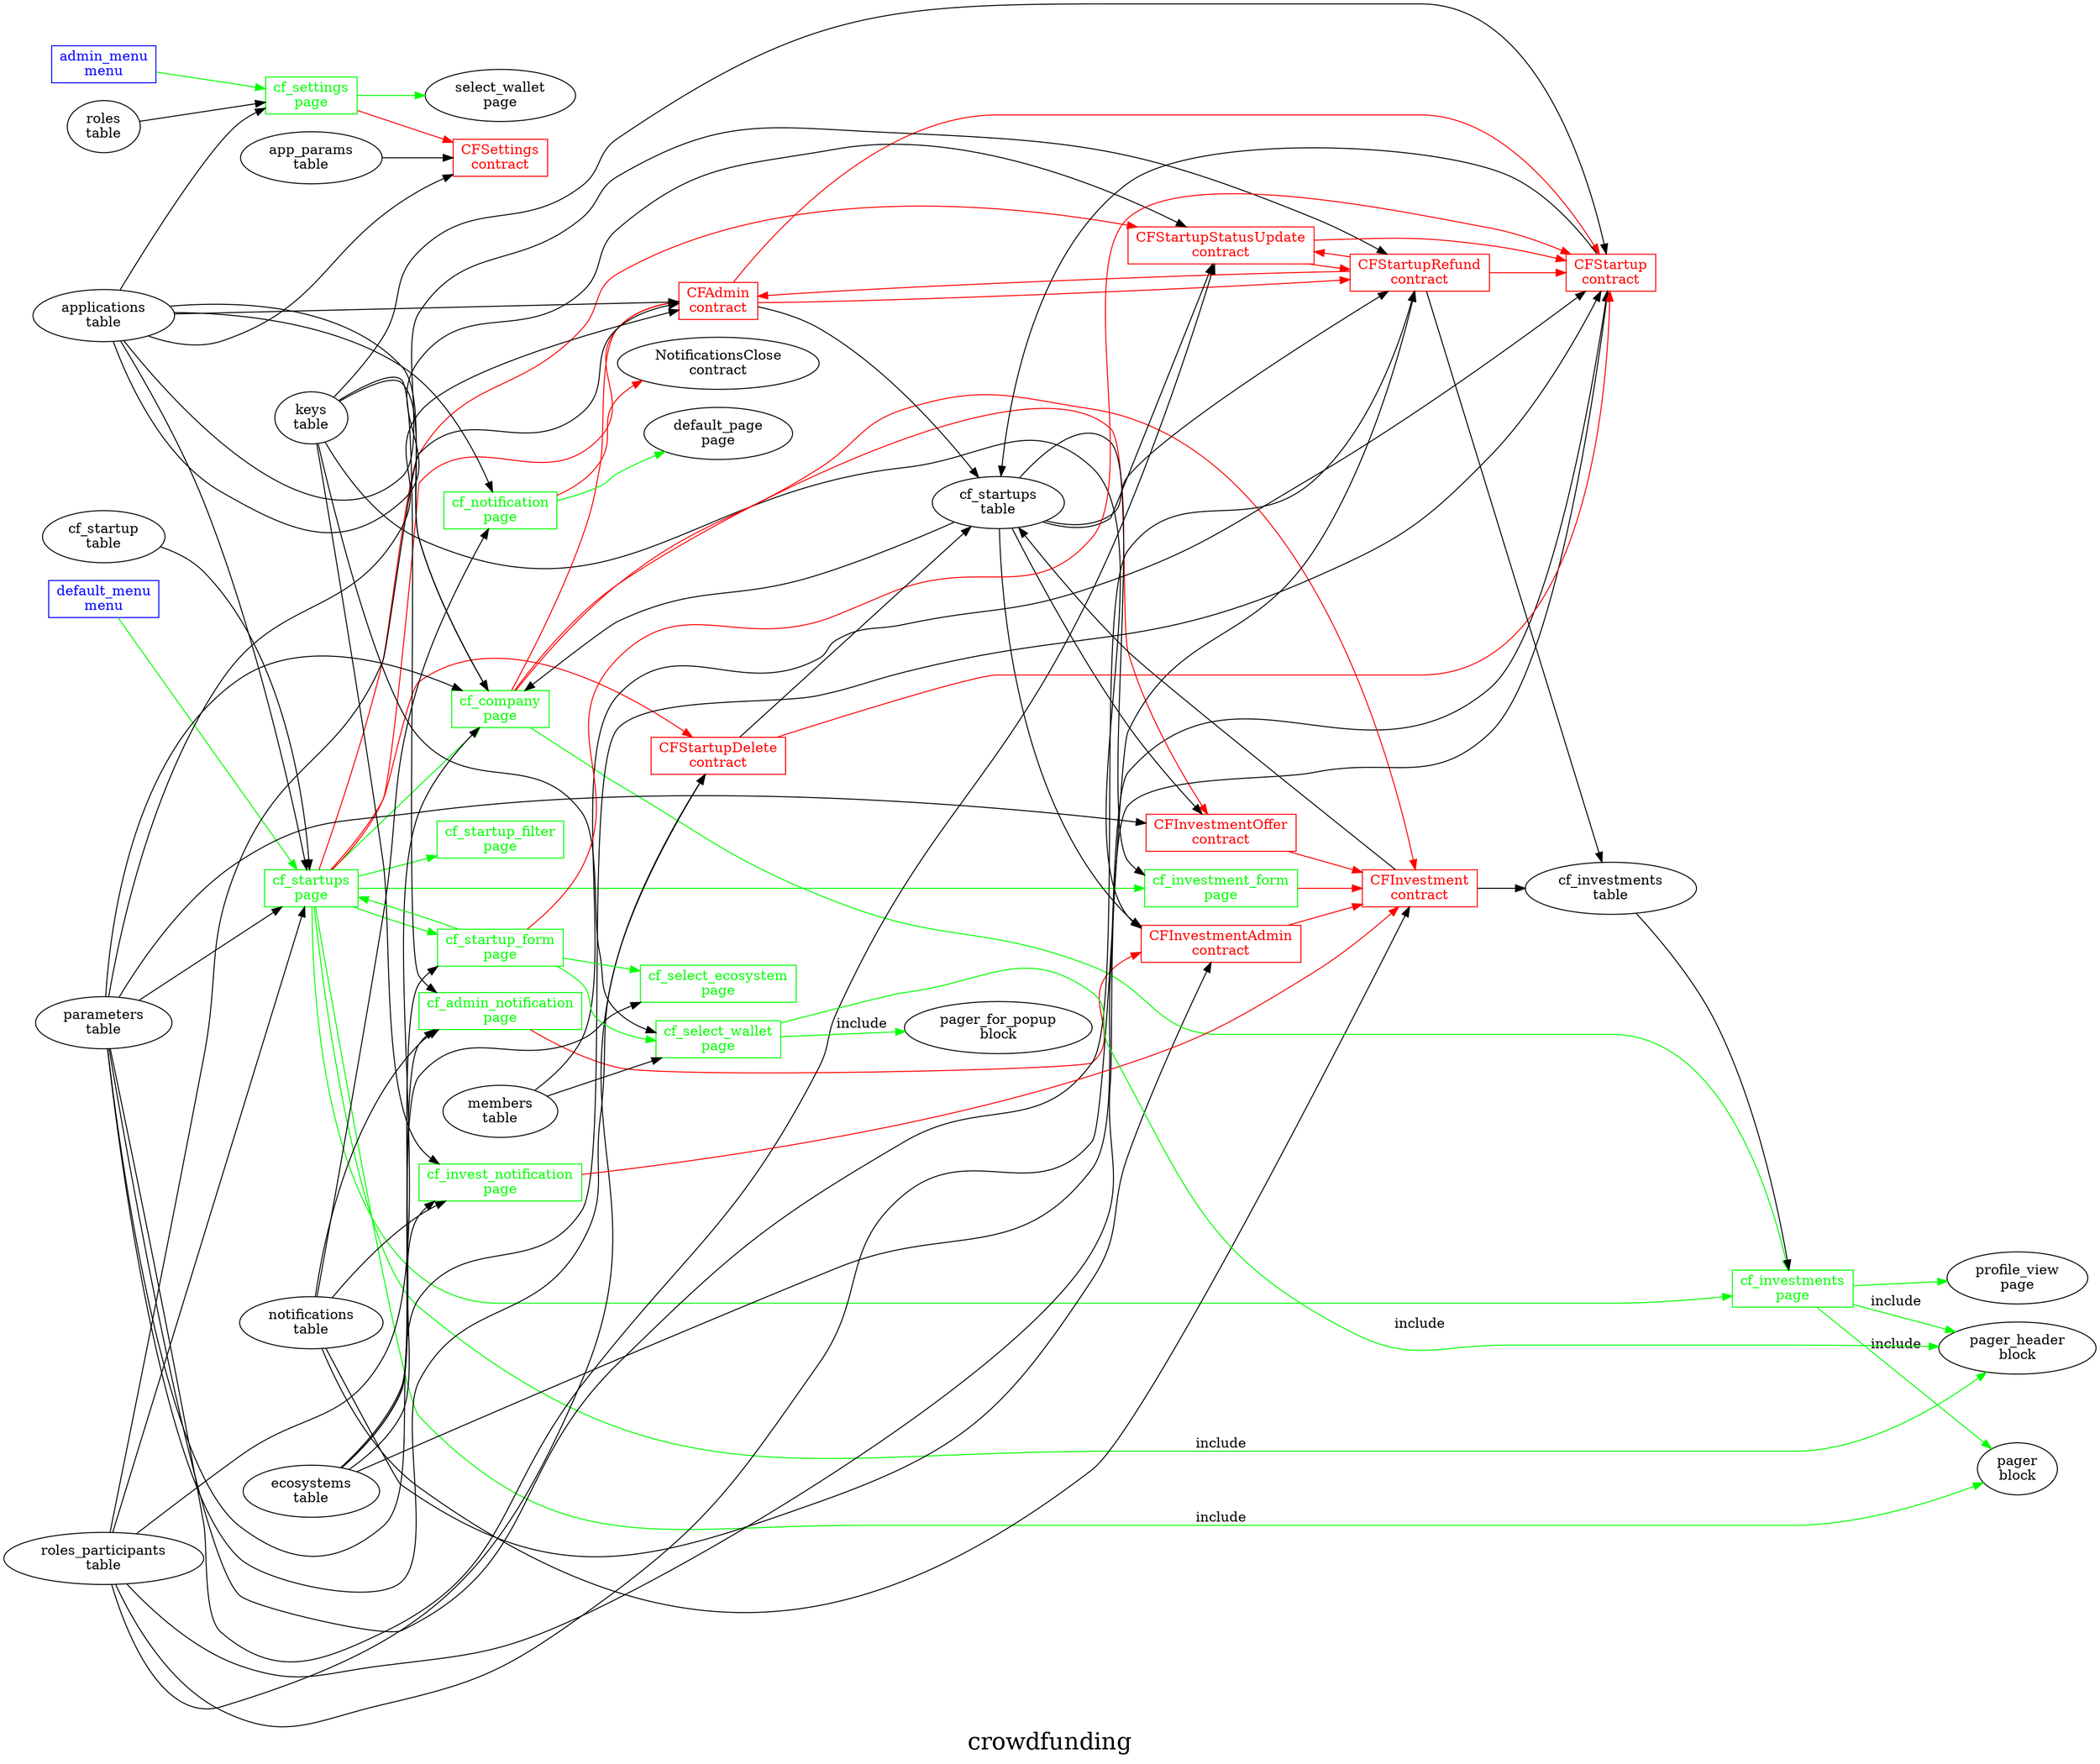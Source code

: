 digraph G {

  fontsize="24";
  label="crowdfunding";
  nojustify=true;
  ordering=out;
  rankdir=LR;
  size="30";

"admin_menu\nmenu" -> "cf_settings\npage"  [ color=green ]
"admin_menu\nmenu" [color=blue, fontcolor=blue, group=menus, shape=record];
"default_menu\nmenu" -> "cf_startups\npage"  [ color=green ]
"default_menu\nmenu" [color=blue, fontcolor=blue, group=menus, shape=record];
"cf_admin_notification\npage" -> "CFInvestmentAdmin\ncontract"  [ color=red ]
"notifications\ntable" -> "cf_admin_notification\npage"
"keys\ntable" -> "cf_admin_notification\npage"
"ecosystems\ntable" -> "cf_admin_notification\npage"
"cf_admin_notification\npage" [color=green, fontcolor=green, group=pages, shape=record];
"cf_company\npage" -> "CFAdmin\ncontract"  [ color=red ]
"cf_company\npage" -> "CFInvestmentOffer\ncontract"  [ color=red ]
"cf_company\npage" -> "CFInvestment\ncontract"  [ color=red ]
"applications\ntable" -> "cf_company\npage"
"cf_startups\ntable" -> "cf_company\npage"
"parameters\ntable" -> "cf_company\npage"
"roles_participants\ntable" -> "cf_company\npage"
"keys\ntable" -> "cf_company\npage"
"cf_company\npage" -> "cf_investments\npage"  [ color=green ]
"cf_company\npage" [color=green, fontcolor=green, group=pages, shape=record];
"cf_invest_notification\npage" -> "CFInvestment\ncontract"  [ color=red ]
"notifications\ntable" -> "cf_invest_notification\npage"
"keys\ntable" -> "cf_invest_notification\npage"
"ecosystems\ntable" -> "cf_invest_notification\npage"
"cf_invest_notification\npage" [color=green, fontcolor=green, group=pages, shape=record];
"cf_investment_form\npage" -> "CFInvestment\ncontract"  [ color=red ]
"cf_startups\ntable" -> "cf_investment_form\npage"
"cf_investment_form\npage" [color=green, fontcolor=green, group=pages, shape=record];
"cf_investments\ntable" -> "cf_investments\npage"
"cf_investments\npage" -> "profile_view\npage"  [ color=green ]
"cf_investments\npage" -> "pager_header\nblock"  [ color=green, label=include ]
"cf_investments\npage" -> "pager\nblock"  [ color=green, label=include ]
"cf_investments\npage" [color=green, fontcolor=green, group=pages, shape=record];
"cf_notification\npage" -> "NotificationsClose\ncontract"  [ color=red ]
"applications\ntable" -> "cf_notification\npage"
"notifications\ntable" -> "cf_notification\npage"
"cf_notification\npage" -> "default_page\npage"  [ color=green ]
"cf_notification\npage" [color=green, fontcolor=green, group=pages, shape=record];
"ecosystems\ntable" -> "cf_select_ecosystem\npage"
"cf_select_ecosystem\npage" [color=green, fontcolor=green, group=pages, shape=record];
"keys\ntable" -> "cf_select_wallet\npage"
"members\ntable" -> "cf_select_wallet\npage"
"cf_select_wallet\npage" -> "pager_header\nblock"  [ color=green, label=include ]
"cf_select_wallet\npage" -> "pager_for_popup\nblock"  [ color=green, label=include ]
"cf_select_wallet\npage" [color=green, fontcolor=green, group=pages, shape=record];
"cf_settings\npage" -> "CFSettings\ncontract"  [ color=red ]
"applications\ntable" -> "cf_settings\npage"
"roles\ntable" -> "cf_settings\npage"
"cf_settings\npage" -> "select_wallet\npage"  [ color=green ]
"cf_settings\npage" [color=green, fontcolor=green, group=pages, shape=record];
"cf_startup_filter\npage" [color=green, fontcolor=green, group=pages, shape=record];
"cf_startup_form\npage" -> "CFStartup\ncontract"  [ color=red ]
"ecosystems\ntable" -> "cf_startup_form\npage"
"cf_startup_form\npage" -> "cf_startups\npage"  [ color=green ]
"cf_startup_form\npage" -> "cf_select_ecosystem\npage"  [ color=green ]
"cf_startup_form\npage" -> "cf_select_wallet\npage"  [ color=green ]
"cf_startup_form\npage" [color=green, fontcolor=green, group=pages, shape=record];
"cf_startups\npage" -> "CFStartupStatusUpdate\ncontract"  [ color=red ]
"cf_startups\npage" -> "CFAdmin\ncontract"  [ color=red ]
"cf_startups\npage" -> "CFStartupDelete\ncontract"  [ color=red ]
"applications\ntable" -> "cf_startups\npage"
"cf_startup\ntable" -> "cf_startups\npage"
"parameters\ntable" -> "cf_startups\npage"
"roles_participants\ntable" -> "cf_startups\npage"
"cf_startups\npage" -> "cf_startup_filter\npage"  [ color=green ]
"cf_startups\npage" -> "cf_company\npage"  [ color=green ]
"cf_startups\npage" -> "cf_investment_form\npage"  [ color=green ]
"cf_startups\npage" -> "cf_startup_form\npage"  [ color=green ]
"cf_startups\npage" -> "cf_investments\npage"  [ color=green ]
"cf_startups\npage" -> "pager_header\nblock"  [ color=green, label=include ]
"cf_startups\npage" -> "pager\nblock"  [ color=green, label=include ]
"cf_startups\npage" [color=green, fontcolor=green, group=pages, shape=record];
"CFAdmin\ncontract" -> "CFStartup\ncontract"  [ color=red ]
"CFAdmin\ncontract" -> "CFStartupRefund\ncontract"  [ color=red ]
"CFAdmin\ncontract" -> "cf_startups\ntable"  [ color="" ]
"parameters\ntable" -> "CFAdmin\ncontract"
"roles_participants\ntable" -> "CFAdmin\ncontract"
"applications\ntable" -> "CFAdmin\ncontract"
"CFAdmin\ncontract" [color=red, fontcolor=red, group=contracts, shape=record];
"CFInvestment\ncontract" -> "cf_startups\ntable"  [ color="" ]
"CFInvestment\ncontract" -> "cf_investments\ntable"  [ color="" ]
"notifications\ntable" -> "CFInvestment\ncontract"
"CFInvestment\ncontract" [color=red, fontcolor=red, group=contracts, shape=record];
"CFInvestmentAdmin\ncontract" -> "CFInvestment\ncontract"  [ color=red ]
"notifications\ntable" -> "CFInvestmentAdmin\ncontract"
"cf_startups\ntable" -> "CFInvestmentAdmin\ncontract"
"keys\ntable" -> "CFInvestmentAdmin\ncontract"
"CFInvestmentAdmin\ncontract" [color=red, fontcolor=red, group=contracts, shape=record];
"CFInvestmentOffer\ncontract" -> "CFInvestment\ncontract"  [ color=red ]
"cf_startups\ntable" -> "CFInvestmentOffer\ncontract"
"parameters\ntable" -> "CFInvestmentOffer\ncontract"
"CFInvestmentOffer\ncontract" [color=red, fontcolor=red, group=contracts, shape=record];
"applications\ntable" -> "CFSettings\ncontract"
"app_params\ntable" -> "CFSettings\ncontract"
"CFSettings\ncontract" [color=red, fontcolor=red, group=contracts, shape=record];
"CFStartup\ncontract" -> "cf_startups\ntable"  [ color="" ]
"parameters\ntable" -> "CFStartup\ncontract"
"roles_participants\ntable" -> "CFStartup\ncontract"
"keys\ntable" -> "CFStartup\ncontract"
"ecosystems\ntable" -> "CFStartup\ncontract"
"members\ntable" -> "CFStartup\ncontract"
"CFStartup\ncontract" [color=red, fontcolor=red, group=contracts, shape=record];
"CFStartupDelete\ncontract" -> "CFStartup\ncontract"  [ color=red ]
"CFStartupDelete\ncontract" -> "cf_startups\ntable"  [ color="" ]
"parameters\ntable" -> "CFStartupDelete\ncontract"
"roles_participants\ntable" -> "CFStartupDelete\ncontract"
"CFStartupDelete\ncontract" [color=red, fontcolor=red, group=contracts, shape=record];
"CFStartupRefund\ncontract" -> "CFAdmin\ncontract"  [ color=red ]
"CFStartupRefund\ncontract" -> "CFStartup\ncontract"  [ color=red ]
"CFStartupRefund\ncontract" -> "CFStartupStatusUpdate\ncontract"  [ color=red ]
"CFStartupRefund\ncontract" -> "cf_investments\ntable"  [ color="" ]
"cf_startups\ntable" -> "CFStartupRefund\ncontract"
"applications\ntable" -> "CFStartupRefund\ncontract"
"parameters\ntable" -> "CFStartupRefund\ncontract"
"roles_participants\ntable" -> "CFStartupRefund\ncontract"
"CFStartupRefund\ncontract" [color=red, fontcolor=red, group=contracts, shape=record];
"CFStartupStatusUpdate\ncontract" -> "CFStartup\ncontract"  [ color=red ]
"CFStartupStatusUpdate\ncontract" -> "CFStartupRefund\ncontract"  [ color=red ]
"cf_startups\ntable" -> "CFStartupStatusUpdate\ncontract"
"applications\ntable" -> "CFStartupStatusUpdate\ncontract"
"parameters\ntable" -> "CFStartupStatusUpdate\ncontract"
"CFStartupStatusUpdate\ncontract" [color=red, fontcolor=red, group=contracts, shape=record];
"cf_investments\ntable" [color="", fontcolor="", group=tables, shape=""];
"cf_startups\ntable" [color="", fontcolor="", group=tables, shape=""];
}
